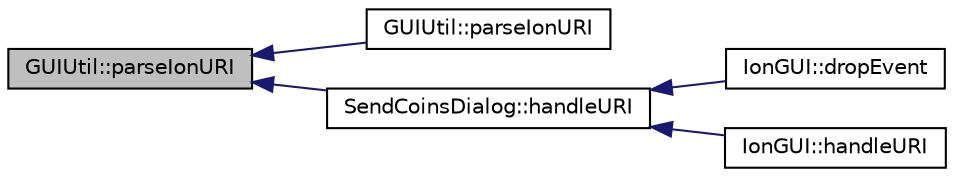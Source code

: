 digraph "GUIUtil::parseIonURI"
{
  edge [fontname="Helvetica",fontsize="10",labelfontname="Helvetica",labelfontsize="10"];
  node [fontname="Helvetica",fontsize="10",shape=record];
  rankdir="LR";
  Node231 [label="GUIUtil::parseIonURI",height=0.2,width=0.4,color="black", fillcolor="grey75", style="filled", fontcolor="black"];
  Node231 -> Node232 [dir="back",color="midnightblue",fontsize="10",style="solid",fontname="Helvetica"];
  Node232 [label="GUIUtil::parseIonURI",height=0.2,width=0.4,color="black", fillcolor="white", style="filled",URL="$d1/d87/namespace_g_u_i_util.html#aebfd571617456540e737d75f194d0a4f"];
  Node231 -> Node233 [dir="back",color="midnightblue",fontsize="10",style="solid",fontname="Helvetica"];
  Node233 [label="SendCoinsDialog::handleURI",height=0.2,width=0.4,color="black", fillcolor="white", style="filled",URL="$d6/de6/class_send_coins_dialog.html#a0b55c56582d3352734eb01e8a6f404c1"];
  Node233 -> Node234 [dir="back",color="midnightblue",fontsize="10",style="solid",fontname="Helvetica"];
  Node234 [label="IonGUI::dropEvent",height=0.2,width=0.4,color="black", fillcolor="white", style="filled",URL="$dc/d0b/class_ion_g_u_i.html#a42edcabd719877fa223bfc4ce1004950"];
  Node233 -> Node235 [dir="back",color="midnightblue",fontsize="10",style="solid",fontname="Helvetica"];
  Node235 [label="IonGUI::handleURI",height=0.2,width=0.4,color="black", fillcolor="white", style="filled",URL="$dc/d0b/class_ion_g_u_i.html#a96c92e010ff8af010b4053c09128a273"];
}
